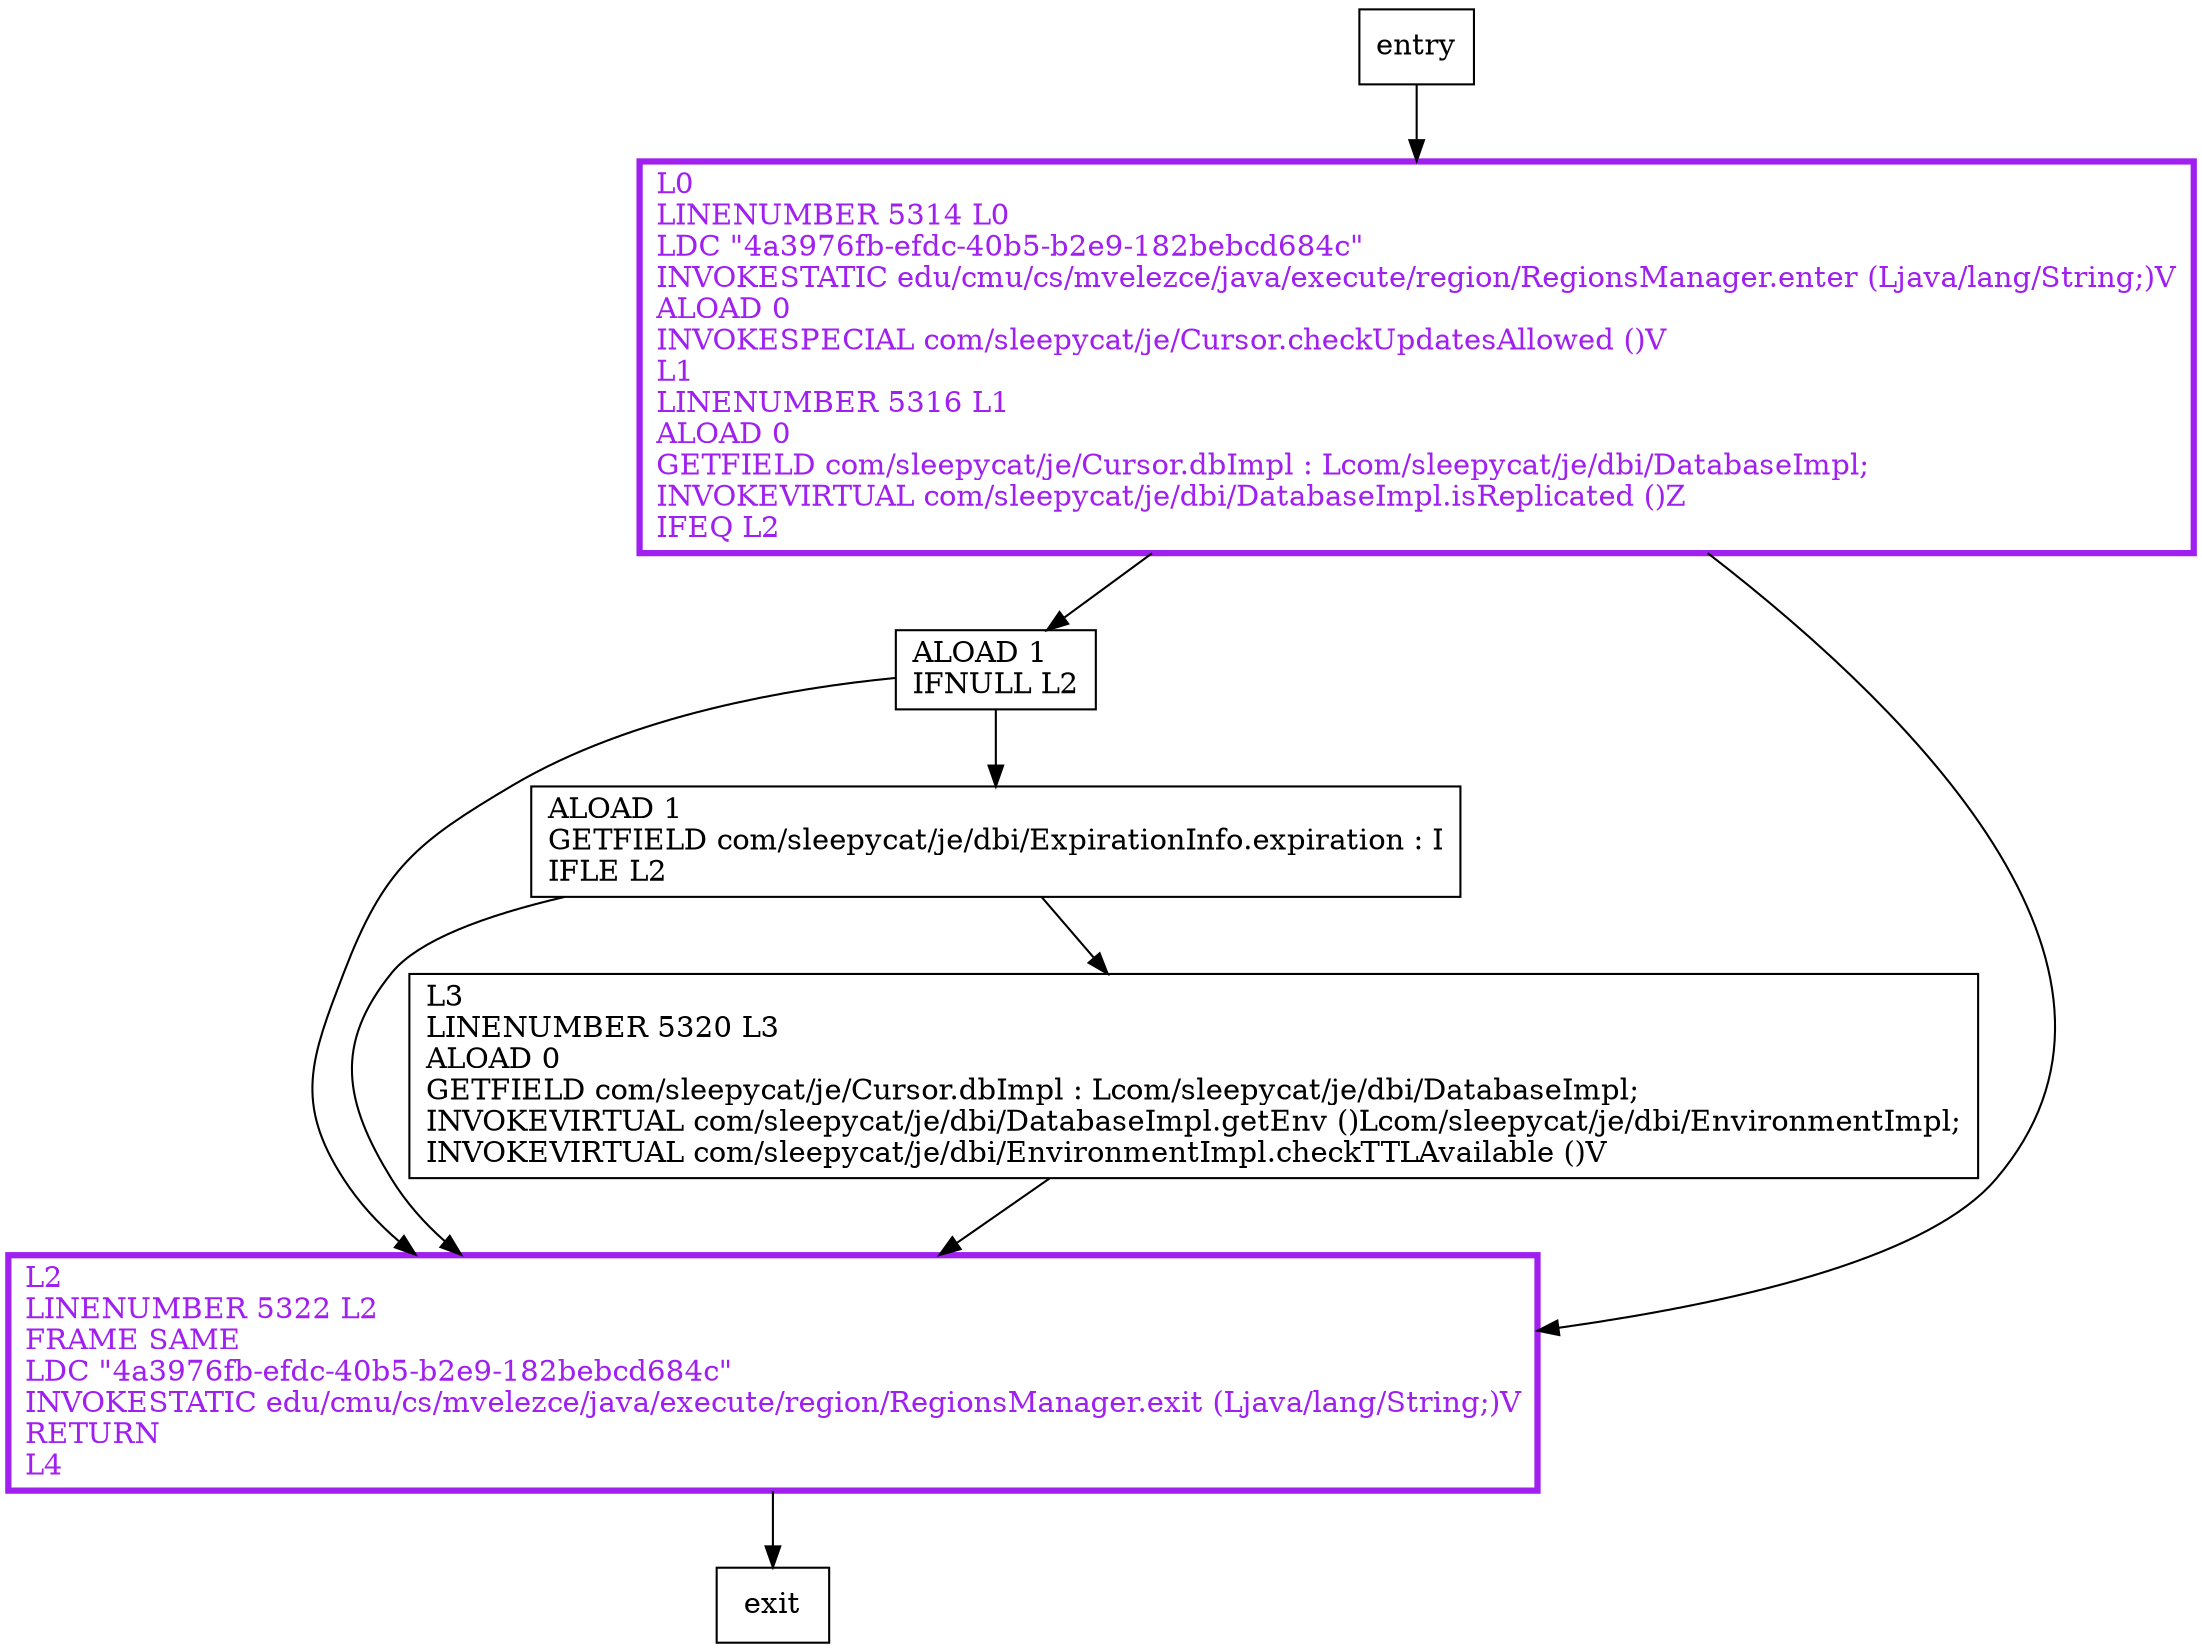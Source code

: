 digraph checkUpdatesAllowed {
node [shape=record];
757602516 [label="ALOAD 1\lIFNULL L2\l"];
750904875 [label="L0\lLINENUMBER 5314 L0\lLDC \"4a3976fb-efdc-40b5-b2e9-182bebcd684c\"\lINVOKESTATIC edu/cmu/cs/mvelezce/java/execute/region/RegionsManager.enter (Ljava/lang/String;)V\lALOAD 0\lINVOKESPECIAL com/sleepycat/je/Cursor.checkUpdatesAllowed ()V\lL1\lLINENUMBER 5316 L1\lALOAD 0\lGETFIELD com/sleepycat/je/Cursor.dbImpl : Lcom/sleepycat/je/dbi/DatabaseImpl;\lINVOKEVIRTUAL com/sleepycat/je/dbi/DatabaseImpl.isReplicated ()Z\lIFEQ L2\l"];
312995258 [label="L2\lLINENUMBER 5322 L2\lFRAME SAME\lLDC \"4a3976fb-efdc-40b5-b2e9-182bebcd684c\"\lINVOKESTATIC edu/cmu/cs/mvelezce/java/execute/region/RegionsManager.exit (Ljava/lang/String;)V\lRETURN\lL4\l"];
82038916 [label="ALOAD 1\lGETFIELD com/sleepycat/je/dbi/ExpirationInfo.expiration : I\lIFLE L2\l"];
657493645 [label="L3\lLINENUMBER 5320 L3\lALOAD 0\lGETFIELD com/sleepycat/je/Cursor.dbImpl : Lcom/sleepycat/je/dbi/DatabaseImpl;\lINVOKEVIRTUAL com/sleepycat/je/dbi/DatabaseImpl.getEnv ()Lcom/sleepycat/je/dbi/EnvironmentImpl;\lINVOKEVIRTUAL com/sleepycat/je/dbi/EnvironmentImpl.checkTTLAvailable ()V\l"];
entry;
exit;
entry -> 750904875
757602516 -> 312995258
757602516 -> 82038916
750904875 -> 757602516
750904875 -> 312995258
312995258 -> exit
82038916 -> 312995258
82038916 -> 657493645
657493645 -> 312995258
750904875[fontcolor="purple", penwidth=3, color="purple"];
312995258[fontcolor="purple", penwidth=3, color="purple"];
}
